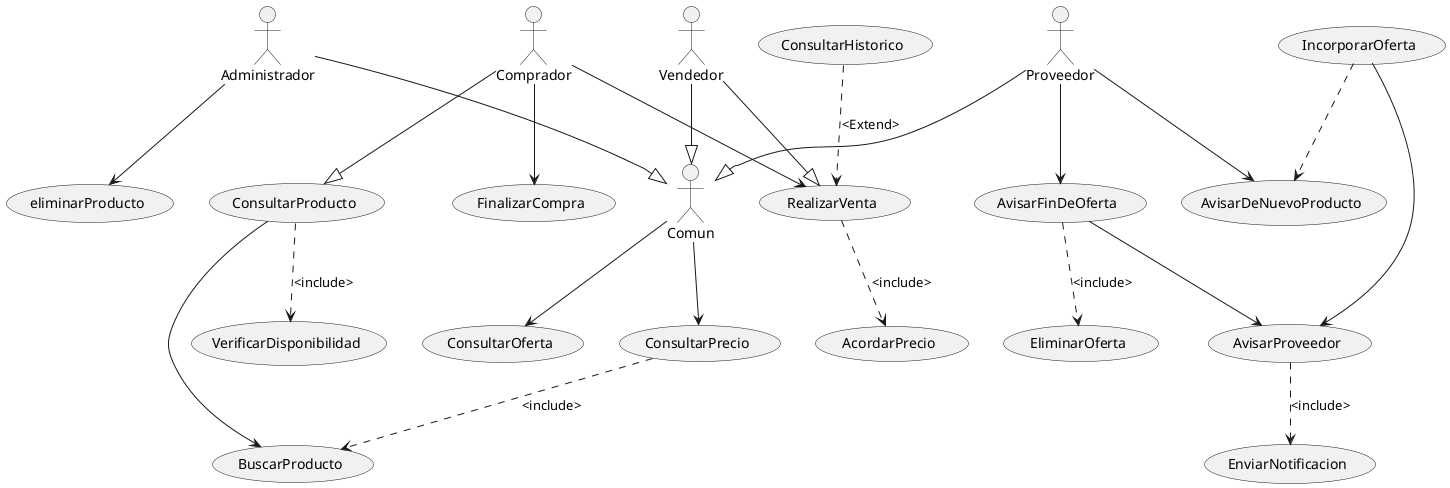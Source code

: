 @startuml
:Administrador: -->(eliminarProducto) 
:Comun:
Administrador--|>Comun
:Vendedor:
Vendedor --|> Comun
Comun -->(ConsultarPrecio)
Comun -->(ConsultarOferta)
(ConsultarPrecio)..>(BuscarProducto):<include>
:Proveedor: --|> Comun
Proveedor -->(AvisarFinDeOferta)
Proveedor-->(AvisarDeNuevoProducto)
(IncorporarOferta)..>(AvisarDeNuevoProducto)
(IncorporarOferta)-->(AvisarProveedor)
(AvisarProveedor)..>(EnviarNotificacion):<include>
(AvisarFinDeOferta)..>(EliminarOferta):<include>
(AvisarFinDeOferta)-->(AvisarProveedor)
(ConsultarProducto)-->(BuscarProducto)
:Comprador: --|> (ConsultarProducto)
(ConsultarProducto)..>(VerificarDisponibilidad):<include>
Comprador-->(FinalizarCompra)
Comprador-->(RealizarVenta)
(ConsultarHistorico)..>(RealizarVenta):<Extend>
(RealizarVenta)..>(AcordarPrecio):<include>
Vendedor--|>(RealizarVenta)


@enduml